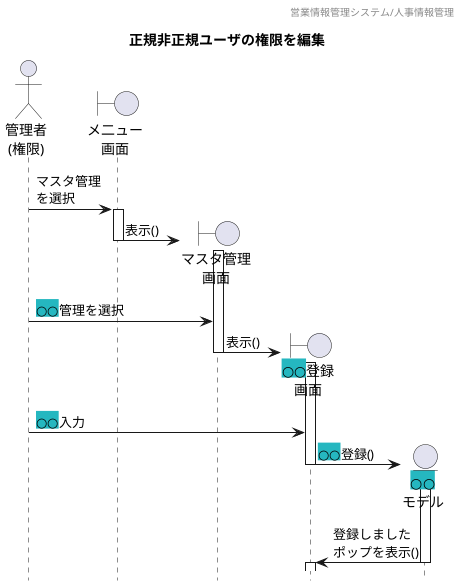 @startuml シーケンス図

hide footbox
header 営業情報管理システム/人事情報管理
title 正規非正規ユーザの権限を編集

actor "管理者\n(権限)" as Manager
boundary "メ二ュー\n画面" as MenuSc
Manager -> MenuSc : マスタ管理\nを選択
activate MenuSc

create boundary "マスタ管理\n画面" as MastSc
MenuSc -> MastSc : 表示()
deactivate
activate MastSc

Manager -> MastSc : <back:#25b7c0>○○</back>管理を選択

create boundary "<back:#25b7c0>○○</back>登録\n画面" as StaffRegiSc
MastSc -> StaffRegiSc : 表示()
deactivate
activate StaffRegiSc

Manager -> StaffRegiSc : <back:#25b7c0>○○</back>入力

create entity "<back:#25b7c0>○○</back>\nモデル" as StaffObj
StaffRegiSc -> StaffObj : <back:#25b7c0>○○</back>登録()
deactivate
activate StaffObj

StaffObj -> StaffRegiSc : 登録しました\nポップを表示()
deactivate
activate StaffRegiSc
deactivate

@enduml
